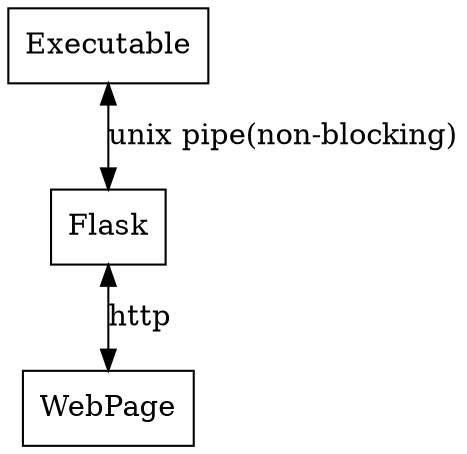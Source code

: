 digraph G{
    // rankdir=LR
    Executable[shape="box"]
    Flask[shape="box"]
    WebPage[shape="box"]
    Executable->Flask[label="unix pipe(non-blocking)",dir=both]
    Flask->WebPage[dir=both,label="http"]
}